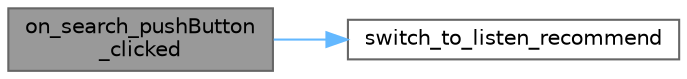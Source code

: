 digraph "on_search_pushButton_clicked"
{
 // LATEX_PDF_SIZE
  bgcolor="transparent";
  edge [fontname=Helvetica,fontsize=10,labelfontname=Helvetica,labelfontsize=10];
  node [fontname=Helvetica,fontsize=10,shape=box,height=0.2,width=0.4];
  rankdir="LR";
  Node1 [id="Node000001",label="on_search_pushButton\l_clicked",height=0.2,width=0.4,color="gray40", fillcolor="grey60", style="filled", fontcolor="black",tooltip="搜索按钮点击槽函数"];
  Node1 -> Node2 [id="edge1_Node000001_Node000002",color="steelblue1",style="solid",tooltip=" "];
  Node2 [id="Node000002",label="switch_to_listen_recommend",height=0.2,width=0.4,color="grey40", fillcolor="white", style="filled",URL="$class_listen_recently_play.html#af44543145a2cd731ad74ad4f63170846",tooltip="切换到推荐界面的信号"];
}
